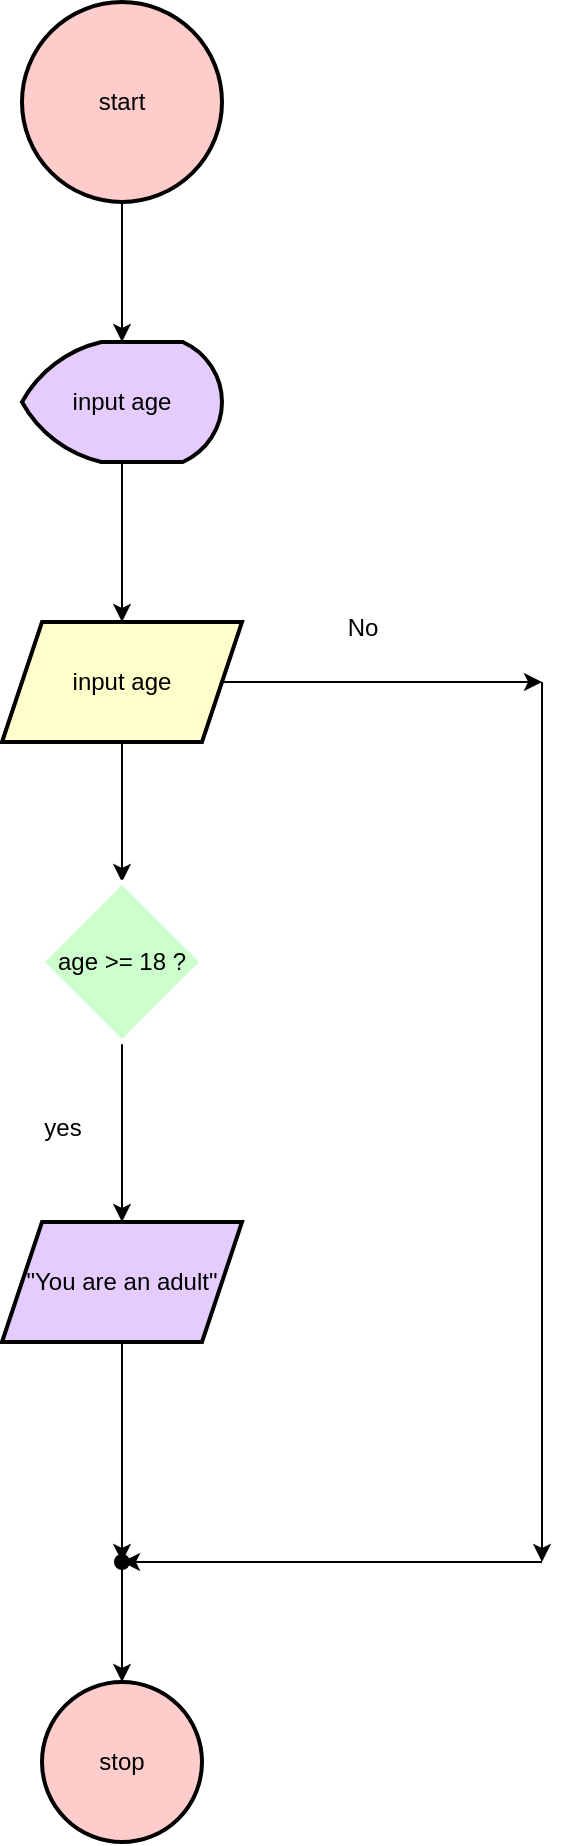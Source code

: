 <mxfile>
    <diagram id="d2xcpbVRwsK863SgYZBB" name="Page-1">
        <mxGraphModel dx="777" dy="204" grid="1" gridSize="10" guides="1" tooltips="1" connect="1" arrows="1" fold="1" page="1" pageScale="1" pageWidth="850" pageHeight="1100" math="0" shadow="0">
            <root>
                <mxCell id="0"/>
                <mxCell id="1" parent="0"/>
                <mxCell id="4" value="" style="edgeStyle=none;html=1;" edge="1" parent="1" source="2" target="3">
                    <mxGeometry relative="1" as="geometry"/>
                </mxCell>
                <mxCell id="2" value="start" style="strokeWidth=2;html=1;shape=mxgraph.flowchart.start_2;whiteSpace=wrap;fillColor=#FFCCCC;" vertex="1" parent="1">
                    <mxGeometry x="370" y="70" width="100" height="100" as="geometry"/>
                </mxCell>
                <mxCell id="6" value="" style="edgeStyle=none;html=1;" edge="1" parent="1" source="3" target="5">
                    <mxGeometry relative="1" as="geometry"/>
                </mxCell>
                <mxCell id="3" value="input age" style="strokeWidth=2;html=1;shape=mxgraph.flowchart.display;whiteSpace=wrap;fillColor=#E5CCFF;" vertex="1" parent="1">
                    <mxGeometry x="370" y="240" width="100" height="60" as="geometry"/>
                </mxCell>
                <mxCell id="8" value="" style="edgeStyle=none;html=1;" edge="1" parent="1" source="5" target="7">
                    <mxGeometry relative="1" as="geometry"/>
                </mxCell>
                <mxCell id="5" value="input age" style="shape=parallelogram;perimeter=parallelogramPerimeter;whiteSpace=wrap;html=1;fixedSize=1;strokeWidth=2;fillColor=#FFFFCC;" vertex="1" parent="1">
                    <mxGeometry x="360" y="380" width="120" height="60" as="geometry"/>
                </mxCell>
                <mxCell id="10" value="" style="edgeStyle=none;html=1;" edge="1" parent="1" source="7" target="9">
                    <mxGeometry relative="1" as="geometry"/>
                </mxCell>
                <mxCell id="7" value="age &amp;gt;= 18 ?" style="rhombus;whiteSpace=wrap;html=1;strokeWidth=2;fillColor=#CCFFCC;strokeColor=#FFFFFF;" vertex="1" parent="1">
                    <mxGeometry x="380" y="510" width="80" height="80" as="geometry"/>
                </mxCell>
                <mxCell id="12" value="" style="edgeStyle=none;html=1;" edge="1" parent="1" source="9" target="11">
                    <mxGeometry relative="1" as="geometry"/>
                </mxCell>
                <mxCell id="9" value="&quot;You are an adult&quot;" style="shape=parallelogram;perimeter=parallelogramPerimeter;whiteSpace=wrap;html=1;fixedSize=1;strokeWidth=2;fillColor=#E5CCFF;" vertex="1" parent="1">
                    <mxGeometry x="360" y="680" width="120" height="60" as="geometry"/>
                </mxCell>
                <mxCell id="14" value="" style="edgeStyle=none;html=1;" edge="1" parent="1" source="11" target="13">
                    <mxGeometry relative="1" as="geometry"/>
                </mxCell>
                <mxCell id="11" value="" style="shape=waypoint;sketch=0;size=6;pointerEvents=1;points=[];fillColor=default;resizable=0;rotatable=0;perimeter=centerPerimeter;snapToPoint=1;strokeWidth=2;" vertex="1" parent="1">
                    <mxGeometry x="410" y="840" width="20" height="20" as="geometry"/>
                </mxCell>
                <mxCell id="13" value="stop" style="ellipse;whiteSpace=wrap;html=1;sketch=0;pointerEvents=1;resizable=0;strokeWidth=2;fillColor=#FFCCCC;" vertex="1" parent="1">
                    <mxGeometry x="380" y="910" width="80" height="80" as="geometry"/>
                </mxCell>
                <mxCell id="15" value="yes" style="text;html=1;align=center;verticalAlign=middle;resizable=0;points=[];autosize=1;strokeColor=none;fillColor=none;" vertex="1" parent="1">
                    <mxGeometry x="370" y="618" width="40" height="30" as="geometry"/>
                </mxCell>
                <mxCell id="24" value="" style="edgeStyle=none;orthogonalLoop=1;jettySize=auto;html=1;exitX=1;exitY=0.5;exitDx=0;exitDy=0;" edge="1" parent="1" source="5">
                    <mxGeometry width="80" relative="1" as="geometry">
                        <mxPoint x="600" y="500" as="sourcePoint"/>
                        <mxPoint x="630" y="410" as="targetPoint"/>
                        <Array as="points"/>
                    </mxGeometry>
                </mxCell>
                <mxCell id="25" value="" style="edgeStyle=none;orthogonalLoop=1;jettySize=auto;html=1;" edge="1" parent="1">
                    <mxGeometry width="80" relative="1" as="geometry">
                        <mxPoint x="630" y="410" as="sourcePoint"/>
                        <mxPoint x="630" y="850" as="targetPoint"/>
                        <Array as="points"/>
                    </mxGeometry>
                </mxCell>
                <mxCell id="26" value="" style="edgeStyle=none;orthogonalLoop=1;jettySize=auto;html=1;entryX=1.278;entryY=0.178;entryDx=0;entryDy=0;entryPerimeter=0;" edge="1" parent="1" target="11">
                    <mxGeometry width="80" relative="1" as="geometry">
                        <mxPoint x="630" y="850" as="sourcePoint"/>
                        <mxPoint x="640" y="820" as="targetPoint"/>
                        <Array as="points">
                            <mxPoint x="590" y="850"/>
                        </Array>
                    </mxGeometry>
                </mxCell>
                <mxCell id="27" value="No" style="text;html=1;align=center;verticalAlign=middle;resizable=0;points=[];autosize=1;strokeColor=none;fillColor=none;" vertex="1" parent="1">
                    <mxGeometry x="520" y="368" width="40" height="30" as="geometry"/>
                </mxCell>
            </root>
        </mxGraphModel>
    </diagram>
</mxfile>